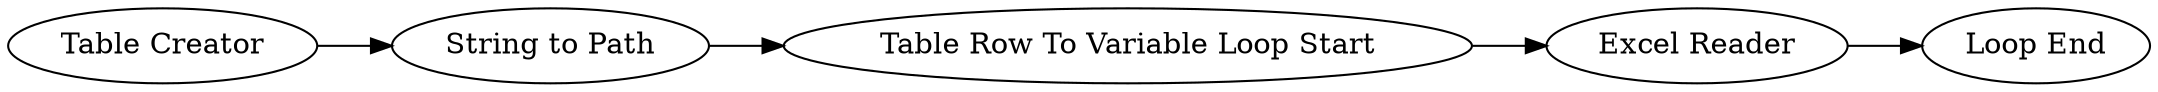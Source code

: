 digraph {
	19 -> 21
	22 -> 18
	20 -> 22
	18 -> 19
	20 [label="Table Creator"]
	22 [label="String to Path"]
	18 [label="Table Row To Variable Loop Start"]
	21 [label="Loop End"]
	19 [label="Excel Reader"]
	rankdir=LR
}
